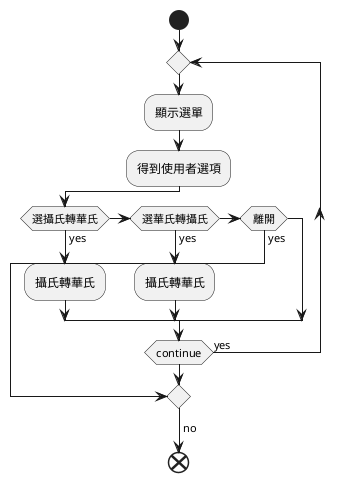 
@startuml 
start 
repeat 
	:顯示選單;
	:得到使用者選項;
	if (選攝氏轉華氏) then (yes)
		:攝氏轉華氏;
		
	elseif (選華氏轉攝氏) then (yes)
		:攝氏轉華氏;
	elseif (離開) then (yes) 
		break
		
	endif

repeat while(continue) is (yes)
->no;
end
@enduml 